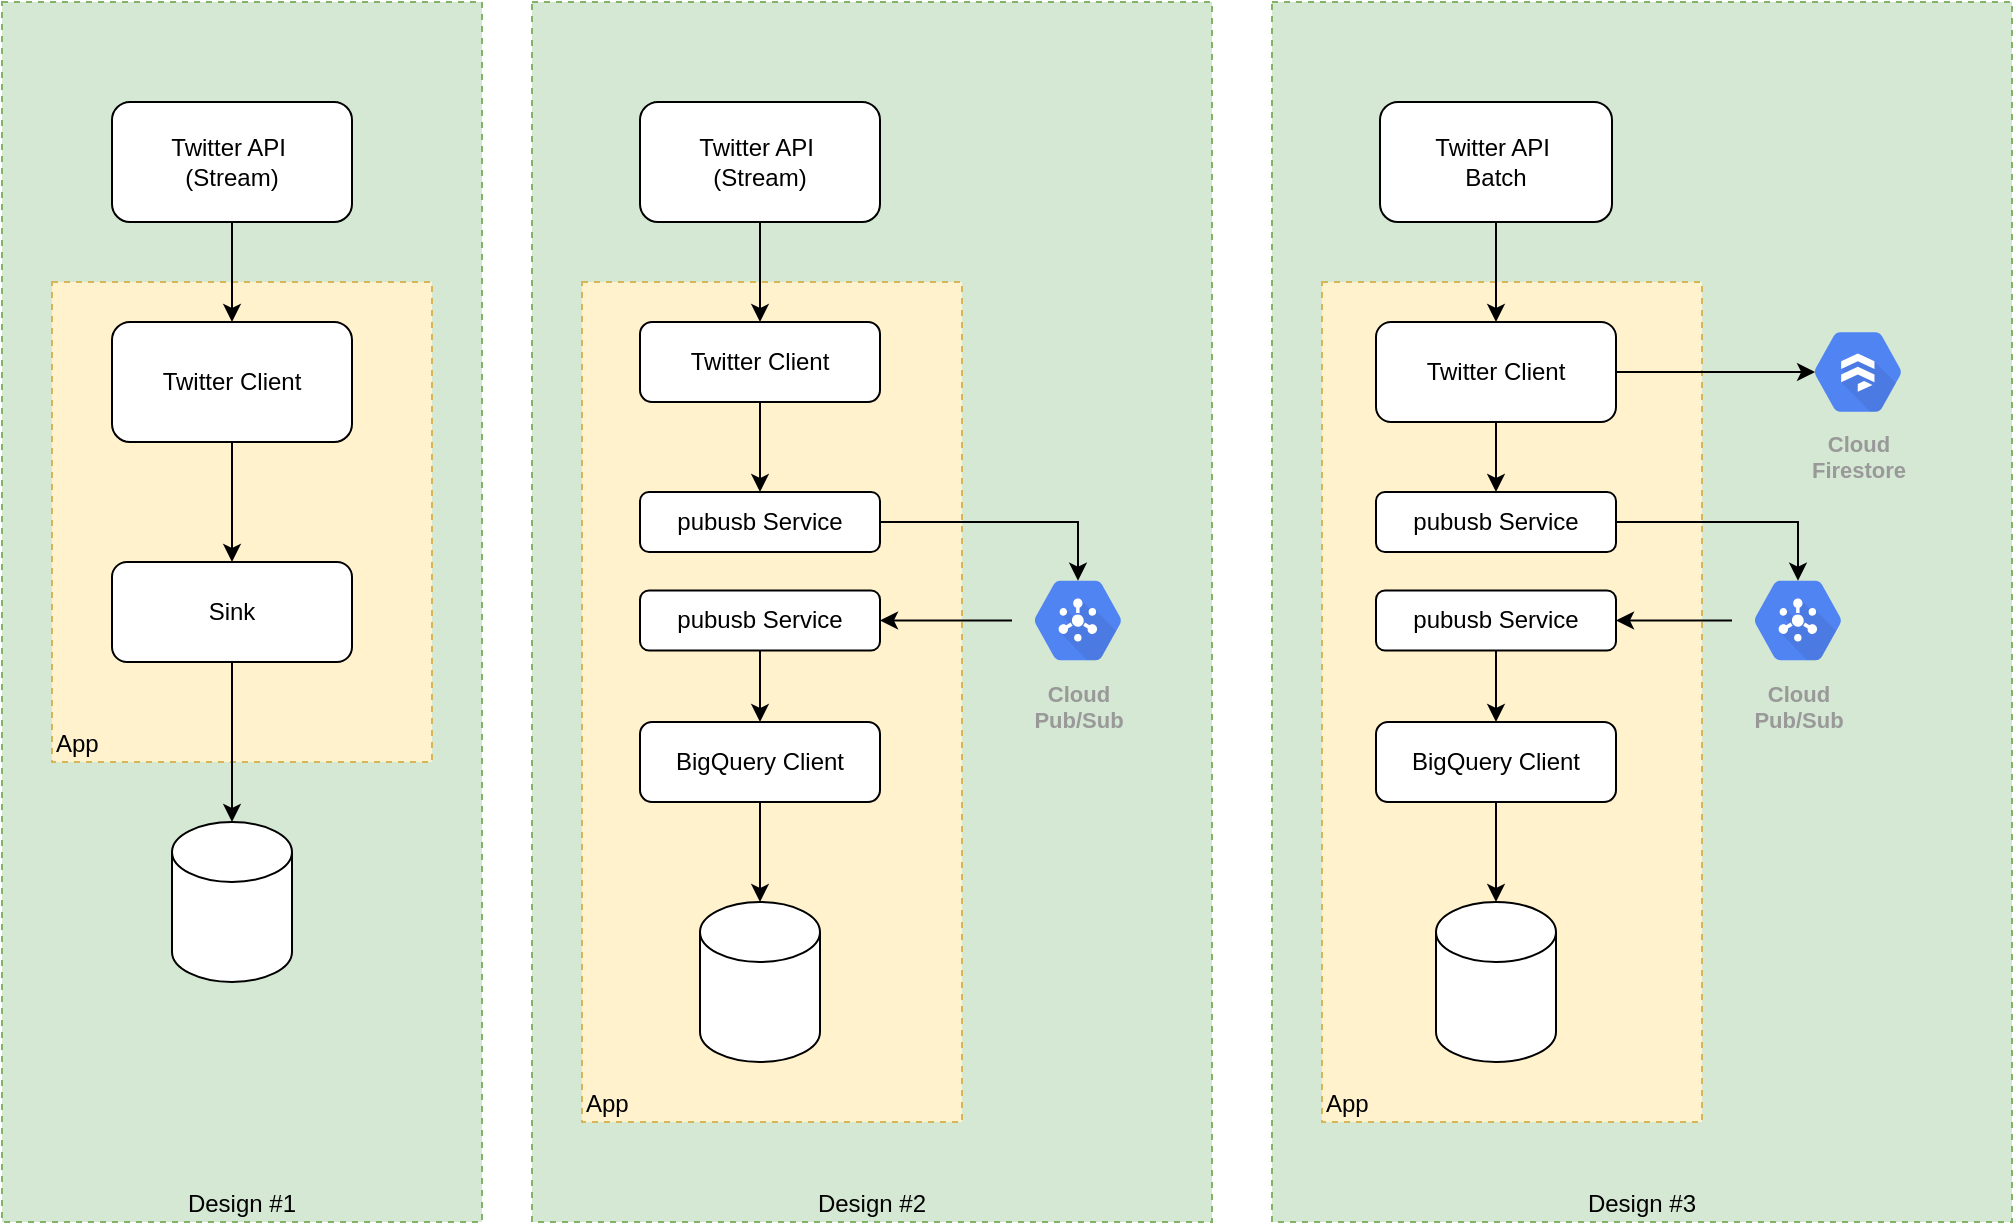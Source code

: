 <mxfile version="15.4.0" type="device"><diagram id="kkQEddl9CwaXyQIRaAEI" name="Page-1"><mxGraphModel dx="1106" dy="983" grid="1" gridSize="10" guides="1" tooltips="1" connect="1" arrows="1" fold="1" page="1" pageScale="1" pageWidth="827" pageHeight="1169" math="0" shadow="0"><root><mxCell id="0"/><mxCell id="1" parent="0"/><mxCell id="S6I6xpe-xSAOF5X6gCIN-33" value="Design #3" style="rounded=0;whiteSpace=wrap;html=1;fillColor=#d5e8d4;strokeColor=#82b366;dashed=1;verticalAlign=bottom;" vertex="1" parent="1"><mxGeometry x="670" y="40" width="370" height="610" as="geometry"/></mxCell><mxCell id="S6I6xpe-xSAOF5X6gCIN-7" value="Design #1" style="rounded=0;whiteSpace=wrap;html=1;fillColor=#d5e8d4;strokeColor=#82b366;dashed=1;verticalAlign=bottom;" vertex="1" parent="1"><mxGeometry x="35" y="40" width="240" height="610" as="geometry"/></mxCell><mxCell id="S6I6xpe-xSAOF5X6gCIN-6" value="App" style="rounded=0;whiteSpace=wrap;html=1;fillColor=#fff2cc;strokeColor=#d6b656;dashed=1;verticalAlign=bottom;align=left;" vertex="1" parent="1"><mxGeometry x="60" y="180" width="190" height="240" as="geometry"/></mxCell><mxCell id="S6I6xpe-xSAOF5X6gCIN-21" style="edgeStyle=orthogonalEdgeStyle;rounded=0;orthogonalLoop=1;jettySize=auto;html=1;" edge="1" parent="1" source="S6I6xpe-xSAOF5X6gCIN-1" target="S6I6xpe-xSAOF5X6gCIN-2"><mxGeometry relative="1" as="geometry"/></mxCell><mxCell id="S6I6xpe-xSAOF5X6gCIN-1" value="Twitter API&amp;nbsp;&lt;br&gt;(Stream)" style="rounded=1;whiteSpace=wrap;html=1;" vertex="1" parent="1"><mxGeometry x="90" y="90" width="120" height="60" as="geometry"/></mxCell><mxCell id="S6I6xpe-xSAOF5X6gCIN-9" style="edgeStyle=orthogonalEdgeStyle;rounded=0;orthogonalLoop=1;jettySize=auto;html=1;entryX=0.5;entryY=0;entryDx=0;entryDy=0;" edge="1" parent="1" source="S6I6xpe-xSAOF5X6gCIN-2" target="S6I6xpe-xSAOF5X6gCIN-3"><mxGeometry relative="1" as="geometry"/></mxCell><mxCell id="S6I6xpe-xSAOF5X6gCIN-2" value="Twitter Client" style="rounded=1;whiteSpace=wrap;html=1;" vertex="1" parent="1"><mxGeometry x="90" y="200" width="120" height="60" as="geometry"/></mxCell><mxCell id="S6I6xpe-xSAOF5X6gCIN-10" style="edgeStyle=orthogonalEdgeStyle;rounded=0;orthogonalLoop=1;jettySize=auto;html=1;entryX=0.5;entryY=0;entryDx=0;entryDy=0;entryPerimeter=0;" edge="1" parent="1" source="S6I6xpe-xSAOF5X6gCIN-3" target="S6I6xpe-xSAOF5X6gCIN-44"><mxGeometry relative="1" as="geometry"><mxPoint x="150" y="440" as="targetPoint"/></mxGeometry></mxCell><mxCell id="S6I6xpe-xSAOF5X6gCIN-3" value="Sink" style="rounded=1;whiteSpace=wrap;html=1;" vertex="1" parent="1"><mxGeometry x="90" y="320" width="120" height="50" as="geometry"/></mxCell><mxCell id="S6I6xpe-xSAOF5X6gCIN-11" value="Design #2" style="rounded=0;whiteSpace=wrap;html=1;fillColor=#d5e8d4;strokeColor=#82b366;dashed=1;verticalAlign=bottom;" vertex="1" parent="1"><mxGeometry x="300" y="40" width="340" height="610" as="geometry"/></mxCell><mxCell id="S6I6xpe-xSAOF5X6gCIN-12" value="App" style="rounded=0;whiteSpace=wrap;html=1;fillColor=#fff2cc;strokeColor=#d6b656;dashed=1;verticalAlign=bottom;align=left;" vertex="1" parent="1"><mxGeometry x="325" y="180" width="190" height="420" as="geometry"/></mxCell><mxCell id="S6I6xpe-xSAOF5X6gCIN-22" style="edgeStyle=orthogonalEdgeStyle;rounded=0;orthogonalLoop=1;jettySize=auto;html=1;entryX=0.5;entryY=0;entryDx=0;entryDy=0;" edge="1" parent="1" source="S6I6xpe-xSAOF5X6gCIN-13" target="S6I6xpe-xSAOF5X6gCIN-14"><mxGeometry relative="1" as="geometry"/></mxCell><mxCell id="S6I6xpe-xSAOF5X6gCIN-13" value="Twitter API&amp;nbsp;&lt;br&gt;(Stream)" style="rounded=1;whiteSpace=wrap;html=1;" vertex="1" parent="1"><mxGeometry x="354" y="90" width="120" height="60" as="geometry"/></mxCell><mxCell id="S6I6xpe-xSAOF5X6gCIN-56" style="edgeStyle=orthogonalEdgeStyle;rounded=0;orthogonalLoop=1;jettySize=auto;html=1;entryX=0.5;entryY=0;entryDx=0;entryDy=0;" edge="1" parent="1" source="S6I6xpe-xSAOF5X6gCIN-14" target="S6I6xpe-xSAOF5X6gCIN-50"><mxGeometry relative="1" as="geometry"/></mxCell><mxCell id="S6I6xpe-xSAOF5X6gCIN-14" value="Twitter Client" style="rounded=1;whiteSpace=wrap;html=1;" vertex="1" parent="1"><mxGeometry x="354" y="200" width="120" height="40" as="geometry"/></mxCell><mxCell id="S6I6xpe-xSAOF5X6gCIN-52" style="edgeStyle=orthogonalEdgeStyle;rounded=0;orthogonalLoop=1;jettySize=auto;html=1;entryX=1;entryY=0.5;entryDx=0;entryDy=0;" edge="1" parent="1" source="S6I6xpe-xSAOF5X6gCIN-15" target="S6I6xpe-xSAOF5X6gCIN-51"><mxGeometry relative="1" as="geometry"/></mxCell><mxCell id="S6I6xpe-xSAOF5X6gCIN-15" value="Cloud&#10;Pub/Sub" style="sketch=0;html=1;fillColor=#5184F3;strokeColor=none;verticalAlign=top;labelPosition=center;verticalLabelPosition=bottom;align=center;spacingTop=-6;fontSize=11;fontStyle=1;fontColor=#999999;shape=mxgraph.gcp2.hexIcon;prIcon=cloud_pubsub;dashed=1;" vertex="1" parent="1"><mxGeometry x="540" y="320" width="66" height="58.5" as="geometry"/></mxCell><mxCell id="S6I6xpe-xSAOF5X6gCIN-25" style="edgeStyle=orthogonalEdgeStyle;rounded=0;orthogonalLoop=1;jettySize=auto;html=1;" edge="1" parent="1" source="S6I6xpe-xSAOF5X6gCIN-18" target="S6I6xpe-xSAOF5X6gCIN-45"><mxGeometry relative="1" as="geometry"><mxPoint x="414" y="535.36" as="targetPoint"/></mxGeometry></mxCell><mxCell id="S6I6xpe-xSAOF5X6gCIN-18" value="BigQuery Client" style="rounded=1;whiteSpace=wrap;html=1;" vertex="1" parent="1"><mxGeometry x="354" y="400" width="120" height="40" as="geometry"/></mxCell><mxCell id="S6I6xpe-xSAOF5X6gCIN-28" value="App" style="rounded=0;whiteSpace=wrap;html=1;fillColor=#fff2cc;strokeColor=#d6b656;dashed=1;verticalAlign=bottom;align=left;" vertex="1" parent="1"><mxGeometry x="695" y="180" width="190" height="420" as="geometry"/></mxCell><mxCell id="S6I6xpe-xSAOF5X6gCIN-42" style="edgeStyle=orthogonalEdgeStyle;rounded=0;orthogonalLoop=1;jettySize=auto;html=1;" edge="1" parent="1" source="S6I6xpe-xSAOF5X6gCIN-26" target="S6I6xpe-xSAOF5X6gCIN-27"><mxGeometry relative="1" as="geometry"/></mxCell><mxCell id="S6I6xpe-xSAOF5X6gCIN-26" value="Twitter API&amp;nbsp;&lt;br&gt;Batch" style="rounded=1;whiteSpace=wrap;html=1;" vertex="1" parent="1"><mxGeometry x="724" y="90" width="116" height="60" as="geometry"/></mxCell><mxCell id="S6I6xpe-xSAOF5X6gCIN-36" style="edgeStyle=orthogonalEdgeStyle;rounded=0;orthogonalLoop=1;jettySize=auto;html=1;entryX=0.175;entryY=0.5;entryDx=0;entryDy=0;entryPerimeter=0;" edge="1" parent="1" source="S6I6xpe-xSAOF5X6gCIN-27" target="S6I6xpe-xSAOF5X6gCIN-35"><mxGeometry relative="1" as="geometry"/></mxCell><mxCell id="S6I6xpe-xSAOF5X6gCIN-59" style="edgeStyle=orthogonalEdgeStyle;rounded=0;orthogonalLoop=1;jettySize=auto;html=1;entryX=0.5;entryY=0;entryDx=0;entryDy=0;" edge="1" parent="1" source="S6I6xpe-xSAOF5X6gCIN-27" target="S6I6xpe-xSAOF5X6gCIN-57"><mxGeometry relative="1" as="geometry"/></mxCell><mxCell id="S6I6xpe-xSAOF5X6gCIN-27" value="Twitter Client" style="rounded=1;whiteSpace=wrap;html=1;" vertex="1" parent="1"><mxGeometry x="722" y="200" width="120" height="50" as="geometry"/></mxCell><mxCell id="S6I6xpe-xSAOF5X6gCIN-61" style="edgeStyle=orthogonalEdgeStyle;rounded=0;orthogonalLoop=1;jettySize=auto;html=1;entryX=1;entryY=0.5;entryDx=0;entryDy=0;" edge="1" parent="1" source="S6I6xpe-xSAOF5X6gCIN-29" target="S6I6xpe-xSAOF5X6gCIN-58"><mxGeometry relative="1" as="geometry"/></mxCell><mxCell id="S6I6xpe-xSAOF5X6gCIN-29" value="Cloud&#10;Pub/Sub" style="sketch=0;html=1;fillColor=#5184F3;strokeColor=none;verticalAlign=top;labelPosition=center;verticalLabelPosition=bottom;align=center;spacingTop=-6;fontSize=11;fontStyle=1;fontColor=#999999;shape=mxgraph.gcp2.hexIcon;prIcon=cloud_pubsub;dashed=1;" vertex="1" parent="1"><mxGeometry x="900" y="320" width="66" height="58.5" as="geometry"/></mxCell><mxCell id="S6I6xpe-xSAOF5X6gCIN-30" value="BigQuery Client" style="rounded=1;whiteSpace=wrap;html=1;" vertex="1" parent="1"><mxGeometry x="722" y="400" width="120" height="40" as="geometry"/></mxCell><mxCell id="S6I6xpe-xSAOF5X6gCIN-31" style="edgeStyle=orthogonalEdgeStyle;rounded=0;orthogonalLoop=1;jettySize=auto;html=1;entryX=0.5;entryY=0;entryDx=0;entryDy=0;entryPerimeter=0;" edge="1" source="S6I6xpe-xSAOF5X6gCIN-30" target="S6I6xpe-xSAOF5X6gCIN-47" parent="1"><mxGeometry relative="1" as="geometry"><mxPoint x="782" y="535.36" as="targetPoint"/></mxGeometry></mxCell><mxCell id="S6I6xpe-xSAOF5X6gCIN-35" value="Cloud&#10;Firestore" style="sketch=0;html=1;fillColor=#5184F3;strokeColor=none;verticalAlign=top;labelPosition=center;verticalLabelPosition=bottom;align=center;spacingTop=-6;fontSize=11;fontStyle=1;fontColor=#999999;shape=mxgraph.gcp2.hexIcon;prIcon=cloud_firestore;dashed=1;" vertex="1" parent="1"><mxGeometry x="930" y="195.75" width="66" height="58.5" as="geometry"/></mxCell><mxCell id="S6I6xpe-xSAOF5X6gCIN-44" value="" style="shape=cylinder3;whiteSpace=wrap;html=1;boundedLbl=1;backgroundOutline=1;size=15;verticalAlign=bottom;" vertex="1" parent="1"><mxGeometry x="120" y="450" width="60" height="80" as="geometry"/></mxCell><mxCell id="S6I6xpe-xSAOF5X6gCIN-45" value="" style="shape=cylinder3;whiteSpace=wrap;html=1;boundedLbl=1;backgroundOutline=1;size=15;verticalAlign=bottom;" vertex="1" parent="1"><mxGeometry x="384" y="490" width="60" height="80" as="geometry"/></mxCell><mxCell id="S6I6xpe-xSAOF5X6gCIN-47" value="" style="shape=cylinder3;whiteSpace=wrap;html=1;boundedLbl=1;backgroundOutline=1;size=15;verticalAlign=bottom;" vertex="1" parent="1"><mxGeometry x="752" y="490" width="60" height="80" as="geometry"/></mxCell><mxCell id="S6I6xpe-xSAOF5X6gCIN-53" style="edgeStyle=orthogonalEdgeStyle;rounded=0;orthogonalLoop=1;jettySize=auto;html=1;entryX=0.5;entryY=0.16;entryDx=0;entryDy=0;entryPerimeter=0;" edge="1" parent="1" source="S6I6xpe-xSAOF5X6gCIN-50" target="S6I6xpe-xSAOF5X6gCIN-15"><mxGeometry relative="1" as="geometry"/></mxCell><mxCell id="S6I6xpe-xSAOF5X6gCIN-50" value="pubusb Service" style="rounded=1;whiteSpace=wrap;html=1;verticalAlign=middle;" vertex="1" parent="1"><mxGeometry x="354" y="285" width="120" height="30" as="geometry"/></mxCell><mxCell id="S6I6xpe-xSAOF5X6gCIN-64" style="edgeStyle=orthogonalEdgeStyle;rounded=0;orthogonalLoop=1;jettySize=auto;html=1;entryX=0.5;entryY=0;entryDx=0;entryDy=0;" edge="1" parent="1" source="S6I6xpe-xSAOF5X6gCIN-51" target="S6I6xpe-xSAOF5X6gCIN-18"><mxGeometry relative="1" as="geometry"/></mxCell><mxCell id="S6I6xpe-xSAOF5X6gCIN-51" value="pubusb Service" style="rounded=1;whiteSpace=wrap;html=1;verticalAlign=middle;" vertex="1" parent="1"><mxGeometry x="354" y="334.25" width="120" height="30" as="geometry"/></mxCell><mxCell id="S6I6xpe-xSAOF5X6gCIN-60" style="edgeStyle=orthogonalEdgeStyle;rounded=0;orthogonalLoop=1;jettySize=auto;html=1;entryX=0.5;entryY=0.16;entryDx=0;entryDy=0;entryPerimeter=0;" edge="1" parent="1" source="S6I6xpe-xSAOF5X6gCIN-57" target="S6I6xpe-xSAOF5X6gCIN-29"><mxGeometry relative="1" as="geometry"/></mxCell><mxCell id="S6I6xpe-xSAOF5X6gCIN-57" value="pubusb Service" style="rounded=1;whiteSpace=wrap;html=1;verticalAlign=middle;" vertex="1" parent="1"><mxGeometry x="722" y="285" width="120" height="30" as="geometry"/></mxCell><mxCell id="S6I6xpe-xSAOF5X6gCIN-62" style="edgeStyle=orthogonalEdgeStyle;rounded=0;orthogonalLoop=1;jettySize=auto;html=1;" edge="1" parent="1" source="S6I6xpe-xSAOF5X6gCIN-58" target="S6I6xpe-xSAOF5X6gCIN-30"><mxGeometry relative="1" as="geometry"/></mxCell><mxCell id="S6I6xpe-xSAOF5X6gCIN-58" value="pubusb Service" style="rounded=1;whiteSpace=wrap;html=1;verticalAlign=middle;" vertex="1" parent="1"><mxGeometry x="722" y="334.25" width="120" height="30" as="geometry"/></mxCell></root></mxGraphModel></diagram></mxfile>